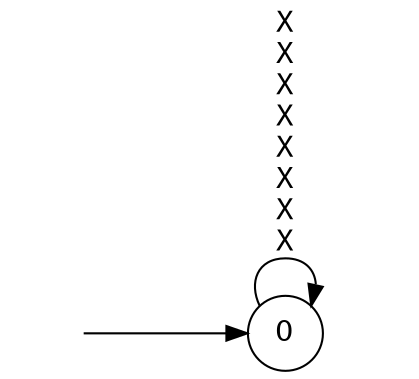 digraph MONA_DFA {
 rankdir = LR;
 center = true;
 size = "700.5,1000.5";
 edge [fontname = Courier];
 node [height = .5, width = .5];
 node [shape = doublecircle];
 node [shape = circle]; 0;
 node [shape = box];
 init [shape = plaintext, label = ""];
 init -> 0;
 0 -> 0 [label="X\nX\nX\nX\nX\nX\nX\nX"];
}

